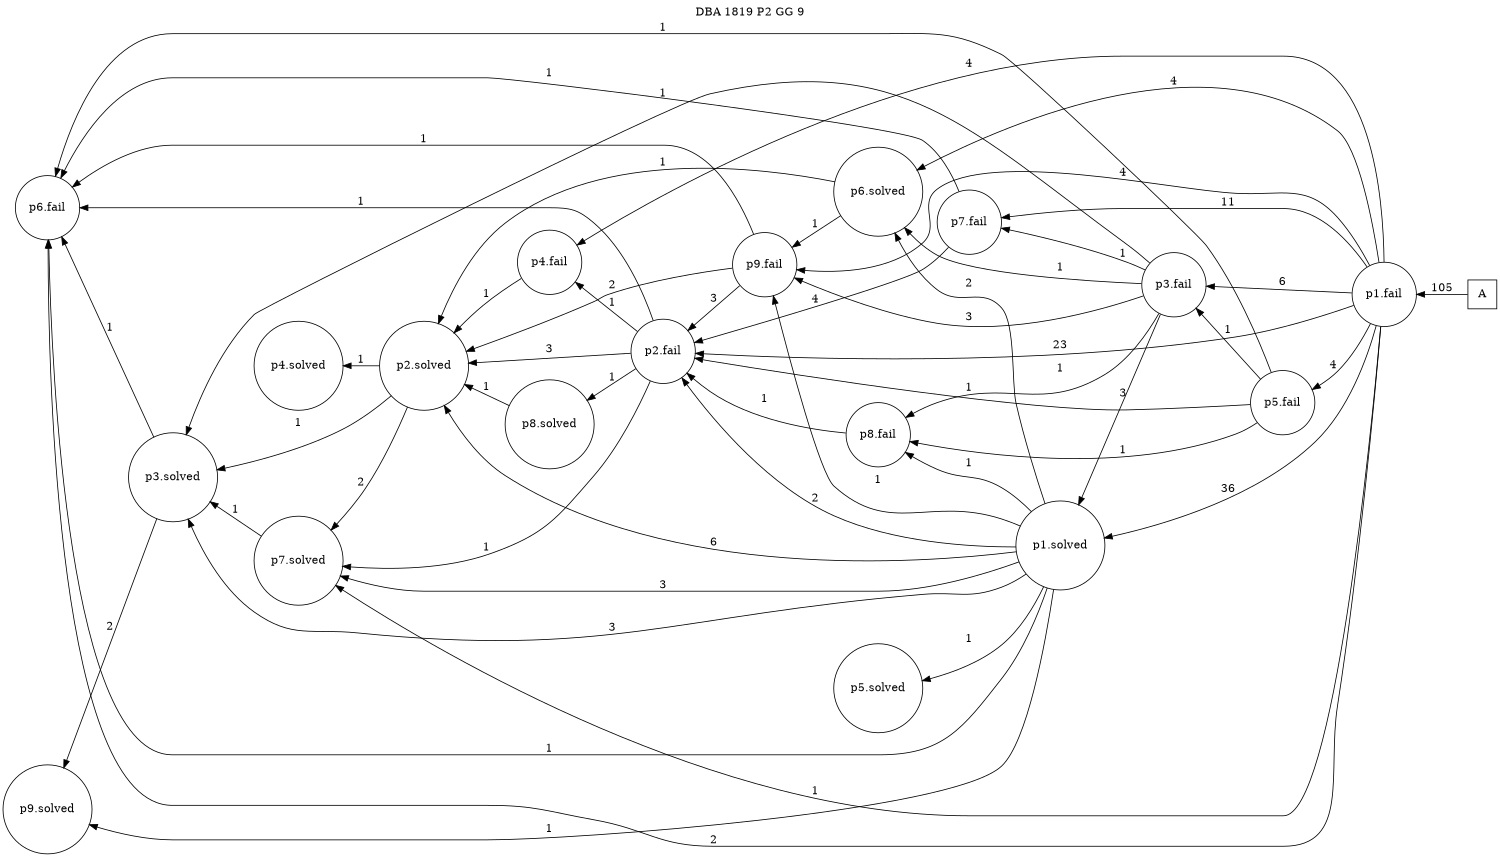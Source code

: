 digraph DBA_1819_P2_GG_9 {
labelloc="tl"
label= " DBA 1819 P2 GG 9 "
rankdir="RL";
graph [ size=" 10 , 10 !"]

"A" [shape="square" label="A"]
"p1.fail" [shape="circle" label="p1.fail"]
"p2.fail" [shape="circle" label="p2.fail"]
"p7.fail" [shape="circle" label="p7.fail"]
"p5.fail" [shape="circle" label="p5.fail"]
"p6.fail" [shape="circle" label="p6.fail"]
"p9.fail" [shape="circle" label="p9.fail"]
"p3.fail" [shape="circle" label="p3.fail"]
"p4.fail" [shape="circle" label="p4.fail"]
"p8.fail" [shape="circle" label="p8.fail"]
"p2.solved" [shape="circle" label="p2.solved"]
"p1.solved" [shape="circle" label="p1.solved"]
"p3.solved" [shape="circle" label="p3.solved"]
"p4.solved" [shape="circle" label="p4.solved"]
"p6.solved" [shape="circle" label="p6.solved"]
"p8.solved" [shape="circle" label="p8.solved"]
"p7.solved" [shape="circle" label="p7.solved"]
"p9.solved" [shape="circle" label="p9.solved"]
"p5.solved" [shape="circle" label="p5.solved"]
"A" -> "p1.fail" [ label=105]
"p1.fail" -> "p2.fail" [ label=23]
"p1.fail" -> "p7.fail" [ label=11]
"p1.fail" -> "p5.fail" [ label=4]
"p1.fail" -> "p6.fail" [ label=2]
"p1.fail" -> "p9.fail" [ label=4]
"p1.fail" -> "p3.fail" [ label=6]
"p1.fail" -> "p4.fail" [ label=4]
"p1.fail" -> "p1.solved" [ label=36]
"p1.fail" -> "p6.solved" [ label=4]
"p1.fail" -> "p7.solved" [ label=1]
"p2.fail" -> "p6.fail" [ label=1]
"p2.fail" -> "p4.fail" [ label=1]
"p2.fail" -> "p2.solved" [ label=3]
"p2.fail" -> "p8.solved" [ label=1]
"p2.fail" -> "p7.solved" [ label=1]
"p7.fail" -> "p2.fail" [ label=4]
"p7.fail" -> "p6.fail" [ label=1]
"p5.fail" -> "p2.fail" [ label=1]
"p5.fail" -> "p6.fail" [ label=1]
"p5.fail" -> "p3.fail" [ label=1]
"p5.fail" -> "p8.fail" [ label=1]
"p9.fail" -> "p2.fail" [ label=3]
"p9.fail" -> "p6.fail" [ label=1]
"p9.fail" -> "p2.solved" [ label=2]
"p3.fail" -> "p7.fail" [ label=1]
"p3.fail" -> "p9.fail" [ label=3]
"p3.fail" -> "p8.fail" [ label=1]
"p3.fail" -> "p1.solved" [ label=3]
"p3.fail" -> "p3.solved" [ label=1]
"p3.fail" -> "p6.solved" [ label=1]
"p4.fail" -> "p2.solved" [ label=1]
"p8.fail" -> "p2.fail" [ label=1]
"p2.solved" -> "p3.solved" [ label=1]
"p2.solved" -> "p4.solved" [ label=1]
"p2.solved" -> "p7.solved" [ label=2]
"p1.solved" -> "p2.fail" [ label=2]
"p1.solved" -> "p6.fail" [ label=1]
"p1.solved" -> "p9.fail" [ label=1]
"p1.solved" -> "p8.fail" [ label=1]
"p1.solved" -> "p2.solved" [ label=6]
"p1.solved" -> "p3.solved" [ label=3]
"p1.solved" -> "p6.solved" [ label=2]
"p1.solved" -> "p7.solved" [ label=3]
"p1.solved" -> "p9.solved" [ label=1]
"p1.solved" -> "p5.solved" [ label=1]
"p3.solved" -> "p6.fail" [ label=1]
"p3.solved" -> "p9.solved" [ label=2]
"p6.solved" -> "p9.fail" [ label=1]
"p6.solved" -> "p2.solved" [ label=1]
"p8.solved" -> "p2.solved" [ label=1]
"p7.solved" -> "p3.solved" [ label=1]
}
